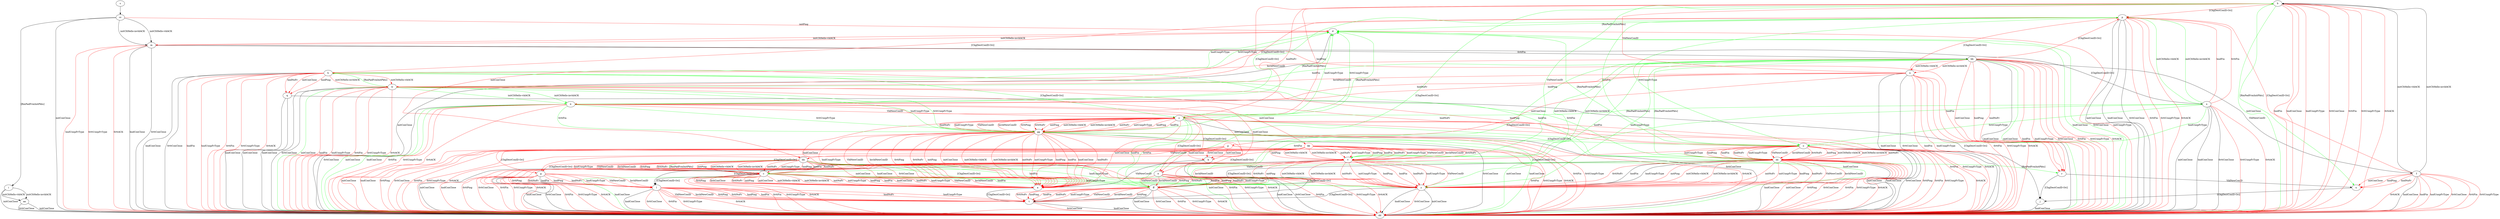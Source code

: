 digraph "" {
	a -> t	[key=0,
		label="[ChgDestConID-Ori] "];
	b -> p	[key=0,
		color=red,
		label="[ChgDestConID-Ori] "];
	b -> u	[key=0,
		color=green,
		label="[RmPadFrmInitPkts] "];
	b -> z	[key=0,
		color=red,
		label="hndPing "];
	b -> z	[key=1,
		color=red,
		label="hndNoFr "];
	b -> dd	[key=0,
		color=green,
		label="initConClose "];
	b -> dd	[key=1,
		color=red,
		label="hndFin "];
	b -> dd	[key=2,
		color=red,
		label="hndConClose "];
	b -> dd	[key=3,
		color=red,
		label="hndUnxpFrType "];
	b -> dd	[key=4,
		color=red,
		label="0rttConClose "];
	b -> dd	[key=5,
		color=red,
		label="0rttFin "];
	b -> dd	[key=6,
		color=red,
		label="0rttUnxpFrType "];
	b -> dd	[key=7,
		color=red,
		label="0rttACK "];
	b -> ff	[key=0,
		color=green,
		label="[ChgDestConID-Ori] "];
	b -> hh	[key=0,
		color=red,
		label="initConClose "];
	c -> a	[key=0,
		color=red,
		label="initPing "];
	c -> a	[key=1,
		color=red,
		label="initConClose "];
	c -> a	[key=2,
		color=red,
		label="initCltHello-vldACK "];
	c -> a	[key=3,
		color=red,
		label="initCltHello-invldACK "];
	c -> a	[key=4,
		color=red,
		label="initNoFr "];
	c -> a	[key=5,
		color=red,
		label="initUnxpFrType "];
	c -> a	[key=6,
		color=red,
		label="hndPing "];
	c -> a	[key=7,
		color=red,
		label="hndFin "];
	c -> a	[key=8,
		color=red,
		label="hndConClose "];
	c -> a	[key=9,
		color=red,
		label="hndNoFr "];
	c -> a	[key=10,
		color=red,
		label="hndUnxpFrType "];
	c -> a	[key=11,
		color=red,
		label="VldNewConID "];
	c -> a	[key=12,
		color=red,
		label="InvldNewConID "];
	c -> a	[key=13,
		color=red,
		label="0rttPing "];
	c -> a	[key=14,
		color=red,
		label="0rttConClose "];
	c -> a	[key=15,
		color=red,
		label="0rttNoFr "];
	c -> l	[key=0,
		label="[ChgDestConID-Ori] "];
	c -> y	[key=0,
		color=green,
		label="hndFin "];
	c -> y	[key=1,
		color=green,
		label="hndUnxpFrType "];
	c -> dd	[key=0,
		color=green,
		label="hndConClose "];
	c -> dd	[key=1,
		color=red,
		label="0rttFin "];
	c -> dd	[key=2,
		color=red,
		label="0rttUnxpFrType "];
	c -> dd	[key=3,
		color=red,
		label="0rttACK "];
	d -> m	[key=0,
		color=red,
		label="initCltHello-vldACK "];
	d -> m	[key=1,
		color=red,
		label="initCltHello-invldACK "];
	d -> dd	[key=0,
		label="initConClose "];
	d -> dd	[key=1,
		color=green,
		label="hndConClose "];
	d -> dd	[key=2,
		color=green,
		label="0rttConClose "];
	d -> dd	[key=3,
		color=red,
		label="initUnxpFrType "];
	e -> dd	[key=0,
		label="hndConClose "];
	e -> dd	[key=1,
		label="0rttConClose "];
	e -> dd	[key=2,
		color=red,
		label="0rttFin "];
	e -> dd	[key=3,
		color=red,
		label="0rttUnxpFrType "];
	e -> dd	[key=4,
		color=red,
		label="0rttACK "];
	e -> ff	[key=0,
		label="hndFin "];
	e -> ff	[key=1,
		color=red,
		label="hndPing "];
	e -> ff	[key=2,
		color=red,
		label="hndNoFr "];
	e -> ff	[key=3,
		color=red,
		label="hndUnxpFrType "];
	e -> ff	[key=4,
		color=red,
		label="VldNewConID "];
	e -> ff	[key=5,
		color=red,
		label="InvldNewConID "];
	e -> ff	[key=6,
		color=red,
		label="0rttPing "];
	e -> ff	[key=7,
		color=red,
		label="0rttNoFr "];
	f -> b	[key=0,
		label="initCltHello-vldACK "];
	f -> b	[key=1,
		label="initCltHello-invldACK "];
	f -> p	[key=0,
		color=red,
		label="[ChgDestConID-Ori] "];
	f -> u	[key=0,
		color=red,
		label="initConClose "];
	f -> u	[key=1,
		color=red,
		label="hndPing "];
	f -> u	[key=2,
		color=red,
		label="hndNoFr "];
	f -> dd	[key=0,
		label="hndConClose "];
	f -> dd	[key=1,
		color=red,
		label="hndFin "];
	f -> dd	[key=2,
		color=red,
		label="hndUnxpFrType "];
	f -> dd	[key=3,
		color=red,
		label="0rttConClose "];
	f -> dd	[key=4,
		color=red,
		label="0rttFin "];
	f -> dd	[key=5,
		color=red,
		label="0rttUnxpFrType "];
	f -> dd	[key=6,
		color=red,
		label="0rttACK "];
	g -> l	[key=0,
		label="hndFin "];
	g -> l	[key=1,
		color=red,
		label="hndPing "];
	g -> l	[key=2,
		color=red,
		label="hndNoFr "];
	g -> l	[key=3,
		color=red,
		label="hndUnxpFrType "];
	g -> l	[key=4,
		color=red,
		label="VldNewConID "];
	g -> l	[key=5,
		color=red,
		label="InvldNewConID "];
	g -> l	[key=6,
		color=red,
		label="0rttPing "];
	g -> l	[key=7,
		color=red,
		label="0rttNoFr "];
	g -> dd	[key=0,
		label="hndConClose "];
	g -> dd	[key=1,
		label="0rttConClose "];
	g -> dd	[key=2,
		color=red,
		label="0rttFin "];
	g -> dd	[key=3,
		color=red,
		label="0rttUnxpFrType "];
	g -> dd	[key=4,
		color=red,
		label="0rttACK "];
	h -> d	[key=0,
		color=green,
		label="hndUnxpFrType "];
	h -> d	[key=1,
		color=green,
		label="0rttUnxpFrType "];
	h -> p	[key=0,
		color=red,
		label="[ChgDestConID-Ori] "];
	h -> q	[key=0,
		color=red,
		label="initConClose "];
	h -> q	[key=1,
		color=red,
		label="hndPing "];
	h -> q	[key=2,
		color=red,
		label="hndNoFr "];
	h -> w	[key=0,
		color=red,
		label="initCltHello-vldACK "];
	h -> w	[key=1,
		color=red,
		label="initCltHello-invldACK "];
	h -> z	[key=0,
		color=green,
		label="[ChgDestConID-Ori] "];
	h -> dd	[key=0,
		label="hndConClose "];
	h -> dd	[key=1,
		label="0rttConClose "];
	h -> dd	[key=2,
		color=red,
		label="hndFin "];
	h -> dd	[key=3,
		color=red,
		label="hndUnxpFrType "];
	h -> dd	[key=4,
		color=red,
		label="0rttFin "];
	h -> dd	[key=5,
		color=red,
		label="0rttUnxpFrType "];
	h -> dd	[key=6,
		color=red,
		label="0rttACK "];
	h -> ee	[key=0,
		color=green,
		label="hndFin "];
	h -> ee	[key=1,
		color=green,
		label="0rttFin "];
	i -> aa	[key=0,
		label="initCltHello-vldACK "];
	i -> aa	[key=1,
		label="initCltHello-invldACK "];
	i -> dd	[key=0,
		label="initConClose "];
	j -> dd	[key=0,
		label="hndConClose "];
	k -> a	[key=0,
		label="VldNewConID "];
	k -> t	[key=0,
		label="[ChgDestConID-Ori] "];
	l -> t	[key=0,
		color=red,
		label="hndPing "];
	l -> t	[key=1,
		color=red,
		label="hndFin "];
	l -> t	[key=2,
		color=red,
		label="hndNoFr "];
	l -> t	[key=3,
		color=red,
		label="hndUnxpFrType "];
	l -> t	[key=4,
		color=red,
		label="VldNewConID "];
	l -> t	[key=5,
		color=red,
		label="InvldNewConID "];
	l -> t	[key=6,
		color=red,
		label="0rttPing "];
	l -> t	[key=7,
		color=red,
		label="0rttNoFr "];
	l -> dd	[key=0,
		label="hndConClose "];
	l -> dd	[key=1,
		color=red,
		label="0rttConClose "];
	l -> dd	[key=2,
		color=red,
		label="0rttFin "];
	l -> dd	[key=3,
		color=red,
		label="0rttUnxpFrType "];
	l -> dd	[key=4,
		color=red,
		label="0rttACK "];
	m -> r	[key=0,
		color=red,
		label="hndFin "];
	m -> x	[key=0,
		label="[ChgDestConID-Ori] "];
	m -> bb	[key=0,
		label="0rttFin "];
	m -> dd	[key=0,
		label="hndConClose "];
	m -> dd	[key=1,
		label="0rttConClose "];
	m -> dd	[key=2,
		color=red,
		label="hndUnxpFrType "];
	m -> dd	[key=3,
		color=red,
		label="0rttUnxpFrType "];
	m -> dd	[key=4,
		color=red,
		label="0rttACK "];
	n -> b	[key=0,
		color=red,
		label="VldNewConID "];
	n -> p	[key=0,
		color=red,
		label="[ChgDestConID-Ori] "];
	n -> w	[key=0,
		color=red,
		label="InvldNewConID "];
	n -> dd	[key=0,
		label="hndConClose "];
	n -> dd	[key=1,
		label="0rttConClose "];
	n -> dd	[key=2,
		color=red,
		label="hndFin "];
	n -> dd	[key=3,
		color=red,
		label="hndUnxpFrType "];
	n -> dd	[key=4,
		color=red,
		label="0rttFin "];
	n -> dd	[key=5,
		color=red,
		label="0rttUnxpFrType "];
	n -> dd	[key=6,
		color=red,
		label="0rttACK "];
	n -> ii	[key=0,
		color=red,
		label="hndPing "];
	n -> ii	[key=1,
		color=red,
		label="hndNoFr "];
	jj	[color=red];
	n -> jj	[key=0,
		color=red,
		label="initConClose "];
	o -> d	[key=0,
		color=green,
		label="[RmPadFrmInitPkts] "];
	o -> e	[key=0,
		color=red,
		label="[ChgDestConID-Ori] "];
	o -> dd	[key=0,
		label="initConClose "];
	o -> dd	[key=1,
		label="hndConClose "];
	o -> dd	[key=2,
		label="0rttConClose "];
	o -> dd	[key=3,
		color=red,
		label="0rttPing "];
	o -> dd	[key=4,
		color=red,
		label="0rttFin "];
	o -> dd	[key=5,
		color=red,
		label="0rttUnxpFrType "];
	o -> dd	[key=6,
		color=red,
		label="0rttACK "];
	o -> ee	[key=0,
		color=red,
		label="initPing "];
	o -> ee	[key=1,
		color=red,
		label="initCltHello-vldACK "];
	o -> ee	[key=2,
		color=red,
		label="initCltHello-invldACK "];
	o -> ee	[key=3,
		color=red,
		label="initNoFr "];
	o -> ee	[key=4,
		color=red,
		label="initUnxpFrType "];
	o -> ee	[key=5,
		color=red,
		label="hndPing "];
	o -> ee	[key=6,
		color=red,
		label="hndFin "];
	o -> ee	[key=7,
		color=red,
		label="hndNoFr "];
	o -> ee	[key=8,
		color=red,
		label="hndUnxpFrType "];
	o -> ee	[key=9,
		color=red,
		label="VldNewConID "];
	o -> ee	[key=10,
		color=red,
		label="InvldNewConID "];
	o -> ee	[key=11,
		color=red,
		label="0rttNoFr "];
	p -> d	[key=0,
		color=green,
		label="[RmPadFrmInitPkts] "];
	p -> o	[key=0,
		color=green,
		label="0rttFin "];
	p -> o	[key=1,
		color=green,
		label="0rttUnxpFrType "];
	p -> dd	[key=0,
		label="initConClose "];
	p -> dd	[key=1,
		label="hndConClose "];
	p -> dd	[key=2,
		label="0rttConClose "];
	p -> dd	[key=3,
		color=red,
		label="0rttFin "];
	p -> dd	[key=4,
		color=red,
		label="0rttUnxpFrType "];
	p -> dd	[key=5,
		color=red,
		label="0rttACK "];
	q -> j	[key=0,
		label="[ChgDestConID-Ori] "];
	q -> dd	[key=0,
		label="initConClose "];
	q -> dd	[key=1,
		label="hndConClose "];
	r -> j	[key=0,
		label="[ChgDestConID-Ori] "];
	r -> u	[key=0,
		label="VldNewConID "];
	s -> cc	[key=0];
	t -> dd	[key=0,
		label="hndConClose "];
	t -> dd	[key=1,
		color=red,
		label="0rttConClose "];
	u -> j	[key=0,
		label="[ChgDestConID-Ori] "];
	v -> b	[key=0,
		color=green,
		label="VldNewConID "];
	v -> l	[key=0,
		label="[ChgDestConID-Ori] "];
	v -> r	[key=0,
		color=green,
		label="[RmPadFrmInitPkts] "];
	v -> y	[key=0,
		color=red,
		label="initPing "];
	v -> y	[key=1,
		color=red,
		label="initCltHello-vldACK "];
	v -> y	[key=2,
		color=red,
		label="initCltHello-invldACK "];
	v -> y	[key=3,
		color=red,
		label="initNoFr "];
	v -> y	[key=4,
		color=red,
		label="initUnxpFrType "];
	v -> y	[key=5,
		color=red,
		label="hndPing "];
	v -> y	[key=6,
		color=red,
		label="hndFin "];
	v -> y	[key=7,
		color=red,
		label="hndNoFr "];
	v -> y	[key=8,
		color=red,
		label="hndUnxpFrType "];
	v -> y	[key=9,
		color=red,
		label="VldNewConID "];
	v -> y	[key=10,
		color=red,
		label="InvldNewConID "];
	v -> y	[key=11,
		color=red,
		label="0rttNoFr "];
	v -> dd	[key=0,
		label="initConClose "];
	v -> dd	[key=1,
		color=red,
		label="hndConClose "];
	v -> dd	[key=2,
		color=red,
		label="0rttPing "];
	v -> dd	[key=3,
		color=red,
		label="0rttConClose "];
	v -> dd	[key=4,
		color=red,
		label="0rttFin "];
	v -> dd	[key=5,
		color=red,
		label="0rttUnxpFrType "];
	v -> dd	[key=6,
		color=red,
		label="0rttACK "];
	w -> h	[key=0,
		color=green,
		label="[RmPadFrmInitPkts] "];
	w -> o	[key=0,
		color=red,
		label="hndPing "];
	w -> o	[key=1,
		color=red,
		label="hndNoFr "];
	w -> p	[key=0,
		color=red,
		label="[ChgDestConID-Ori] "];
	w -> bb	[key=0,
		color=green,
		label="hndFin "];
	w -> dd	[key=0,
		label="hndConClose "];
	w -> dd	[key=1,
		label="0rttConClose "];
	w -> dd	[key=2,
		color=green,
		label="initConClose "];
	w -> dd	[key=3,
		color=red,
		label="hndFin "];
	w -> dd	[key=4,
		color=red,
		label="hndUnxpFrType "];
	w -> dd	[key=5,
		color=red,
		label="0rttFin "];
	w -> dd	[key=6,
		color=red,
		label="0rttUnxpFrType "];
	w -> dd	[key=7,
		color=red,
		label="0rttACK "];
	w -> gg	[key=0,
		color=green,
		label="hndUnxpFrType "];
	w -> gg	[key=1,
		color=green,
		label="0rttUnxpFrType "];
	w -> ii	[key=0,
		color=green,
		label="initCltHello-vldACK "];
	w -> ii	[key=1,
		color=green,
		label="initCltHello-invldACK "];
	kk	[color=red];
	w -> kk	[key=0,
		color=red,
		label="initConClose "];
	x -> o	[key=0,
		color=green,
		label="hndUnxpFrType "];
	x -> o	[key=1,
		color=green,
		label="0rttUnxpFrType "];
	x -> p	[key=0,
		color=green,
		label="initCltHello-vldACK "];
	x -> p	[key=1,
		color=green,
		label="initCltHello-invldACK "];
	x -> p	[key=2,
		color=red,
		label="hndFin "];
	x -> p	[key=3,
		color=red,
		label="0rttFin "];
	x -> z	[key=0,
		color=green,
		label="[RmPadFrmInitPkts] "];
	x -> dd	[key=0,
		label="initConClose "];
	x -> dd	[key=1,
		label="hndConClose "];
	x -> dd	[key=2,
		label="0rttConClose "];
	x -> dd	[key=3,
		color=red,
		label="0rttUnxpFrType "];
	x -> dd	[key=4,
		color=red,
		label="0rttACK "];
	x -> ff	[key=0,
		color=green,
		label="0rttFin "];
	y -> t	[key=0,
		label="[ChgDestConID-Ori] "];
	y -> dd	[key=0,
		label="initConClose "];
	y -> dd	[key=1,
		label="hndConClose "];
	y -> dd	[key=2,
		color=red,
		label="0rttConClose "];
	z -> a	[key=0,
		color=red,
		label="initConClose "];
	z -> a	[key=1,
		color=red,
		label="hndConClose "];
	z -> d	[key=0,
		color=green,
		label="hndUnxpFrType "];
	z -> d	[key=1,
		color=green,
		label="0rttUnxpFrType "];
	z -> e	[key=0,
		color=red,
		label="[ChgDestConID-Ori] "];
	z -> dd	[key=0,
		label="0rttConClose "];
	z -> dd	[key=1,
		color=green,
		label="hndConClose "];
	z -> dd	[key=2,
		color=red,
		label="0rttFin "];
	z -> dd	[key=3,
		color=red,
		label="0rttUnxpFrType "];
	z -> dd	[key=4,
		color=red,
		label="0rttACK "];
	z -> ff	[key=0,
		color=green,
		label="hndFin "];
	z -> ff	[key=1,
		color=green,
		label="0rttFin "];
	z -> gg	[key=0,
		color=red,
		label="initPing "];
	z -> gg	[key=1,
		color=red,
		label="initCltHello-vldACK "];
	z -> gg	[key=2,
		color=red,
		label="initCltHello-invldACK "];
	z -> gg	[key=3,
		color=red,
		label="initNoFr "];
	z -> gg	[key=4,
		color=red,
		label="initUnxpFrType "];
	z -> gg	[key=5,
		color=red,
		label="hndPing "];
	z -> gg	[key=6,
		color=red,
		label="hndFin "];
	z -> gg	[key=7,
		color=red,
		label="hndNoFr "];
	z -> gg	[key=8,
		color=red,
		label="hndUnxpFrType "];
	z -> gg	[key=9,
		color=red,
		label="VldNewConID "];
	z -> gg	[key=10,
		color=red,
		label="InvldNewConID "];
	z -> gg	[key=11,
		color=red,
		label="0rttPing "];
	z -> gg	[key=12,
		color=red,
		label="0rttNoFr "];
	aa -> dd	[key=0,
		label="initConClose "];
	aa -> dd	[key=1,
		label="0rttConClose "];
	bb -> f	[key=0,
		label="VldNewConID "];
	bb -> h	[key=0,
		color=red,
		label="InvldNewConID "];
	bb -> n	[key=0,
		color=red,
		label="initCltHello-vldACK "];
	bb -> n	[key=1,
		color=red,
		label="initCltHello-invldACK "];
	bb -> p	[key=0,
		color=red,
		label="[ChgDestConID-Ori] "];
	bb -> r	[key=0,
		color=red,
		label="initConClose "];
	bb -> r	[key=1,
		color=red,
		label="hndPing "];
	bb -> r	[key=2,
		color=red,
		label="hndNoFr "];
	bb -> v	[key=0,
		color=green,
		label="initCltHello-vldACK "];
	bb -> v	[key=1,
		color=green,
		label="initCltHello-invldACK "];
	bb -> y	[key=0,
		color=green,
		label="hndFin "];
	bb -> y	[key=1,
		color=green,
		label="hndUnxpFrType "];
	bb -> dd	[key=0,
		label="hndConClose "];
	bb -> dd	[key=1,
		color=green,
		label="initConClose "];
	bb -> dd	[key=2,
		color=red,
		label="hndFin "];
	bb -> dd	[key=3,
		color=red,
		label="hndUnxpFrType "];
	bb -> dd	[key=4,
		color=red,
		label="0rttConClose "];
	bb -> dd	[key=5,
		color=red,
		label="0rttFin "];
	bb -> dd	[key=6,
		color=red,
		label="0rttUnxpFrType "];
	bb -> dd	[key=7,
		color=red,
		label="0rttACK "];
	bb -> ee	[key=0,
		color=green,
		label="[RmPadFrmInitPkts] "];
	bb -> ff	[key=0,
		color=green,
		label="[ChgDestConID-Ori] "];
	cc -> d	[key=0,
		color=red,
		label="initPing "];
	cc -> i	[key=0,
		label="[RmPadFrmInitPkts] "];
	cc -> m	[key=0,
		label="initCltHello-vldACK "];
	cc -> m	[key=1,
		label="initCltHello-invldACK "];
	cc -> dd	[key=0,
		label="initConClose "];
	ee -> c	[key=0,
		color=green,
		label="VldNewConID "];
	ee -> y	[key=0,
		label="hndFin "];
	ee -> y	[key=1,
		label="hndUnxpFrType "];
	ee -> y	[key=2,
		color=red,
		label="initPing "];
	ee -> y	[key=3,
		color=red,
		label="initCltHello-vldACK "];
	ee -> y	[key=4,
		color=red,
		label="initCltHello-invldACK "];
	ee -> y	[key=5,
		color=red,
		label="initNoFr "];
	ee -> y	[key=6,
		color=red,
		label="initUnxpFrType "];
	ee -> y	[key=7,
		color=red,
		label="hndPing "];
	ee -> y	[key=8,
		color=red,
		label="hndNoFr "];
	ee -> y	[key=9,
		color=red,
		label="VldNewConID "];
	ee -> y	[key=10,
		color=red,
		label="InvldNewConID "];
	ee -> y	[key=11,
		color=red,
		label="0rttNoFr "];
	ee -> dd	[key=0,
		label="hndConClose "];
	ee -> dd	[key=1,
		color=red,
		label="initConClose "];
	ee -> dd	[key=2,
		color=red,
		label="0rttPing "];
	ee -> dd	[key=3,
		color=red,
		label="0rttConClose "];
	ee -> dd	[key=4,
		color=red,
		label="0rttFin "];
	ee -> dd	[key=5,
		color=red,
		label="0rttUnxpFrType "];
	ee -> dd	[key=6,
		color=red,
		label="0rttACK "];
	ee -> ff	[key=0,
		label="[ChgDestConID-Ori] "];
	ff -> t	[key=0,
		color=red,
		label="hndPing "];
	ff -> t	[key=1,
		color=red,
		label="hndFin "];
	ff -> t	[key=2,
		color=red,
		label="hndNoFr "];
	ff -> t	[key=3,
		color=red,
		label="hndUnxpFrType "];
	ff -> t	[key=4,
		color=red,
		label="VldNewConID "];
	ff -> t	[key=5,
		color=red,
		label="InvldNewConID "];
	ff -> t	[key=6,
		color=red,
		label="0rttPing "];
	ff -> t	[key=7,
		color=red,
		label="0rttNoFr "];
	ff -> dd	[key=0,
		label="hndConClose "];
	ff -> dd	[key=1,
		color=red,
		label="0rttConClose "];
	ff -> dd	[key=2,
		color=red,
		label="0rttFin "];
	ff -> dd	[key=3,
		color=red,
		label="0rttUnxpFrType "];
	ff -> dd	[key=4,
		color=red,
		label="0rttACK "];
	gg -> a	[key=0,
		color=red,
		label="initPing "];
	gg -> a	[key=1,
		color=red,
		label="initConClose "];
	gg -> a	[key=2,
		color=red,
		label="initCltHello-vldACK "];
	gg -> a	[key=3,
		color=red,
		label="initCltHello-invldACK "];
	gg -> a	[key=4,
		color=red,
		label="initNoFr "];
	gg -> a	[key=5,
		color=red,
		label="initUnxpFrType "];
	gg -> a	[key=6,
		color=red,
		label="hndPing "];
	gg -> a	[key=7,
		color=red,
		label="hndFin "];
	gg -> a	[key=8,
		color=red,
		label="hndConClose "];
	gg -> a	[key=9,
		color=red,
		label="hndNoFr "];
	gg -> a	[key=10,
		color=red,
		label="hndUnxpFrType "];
	gg -> a	[key=11,
		color=red,
		label="VldNewConID "];
	gg -> a	[key=12,
		color=red,
		label="InvldNewConID "];
	gg -> a	[key=13,
		color=red,
		label="0rttPing "];
	gg -> a	[key=14,
		color=red,
		label="0rttNoFr "];
	gg -> d	[key=0,
		color=green,
		label="[RmPadFrmInitPkts] "];
	gg -> o	[key=0,
		color=green,
		label="[ChgDestConID-Ori] "];
	gg -> dd	[key=0,
		label="0rttConClose "];
	gg -> dd	[key=1,
		color=green,
		label="initConClose "];
	gg -> dd	[key=2,
		color=green,
		label="hndConClose "];
	gg -> dd	[key=3,
		color=red,
		label="0rttFin "];
	gg -> dd	[key=4,
		color=red,
		label="0rttUnxpFrType "];
	gg -> dd	[key=5,
		color=red,
		label="0rttACK "];
	gg -> ff	[key=0,
		color=red,
		label="[ChgDestConID-Ori] "];
	hh -> a	[key=0,
		color=red,
		label="initConClose "];
	hh -> a	[key=1,
		color=red,
		label="hndConClose "];
	hh -> a	[key=2,
		color=red,
		label="0rttConClose "];
	hh -> c	[key=0,
		color=green,
		label="[RmPadFrmInitPkts] "];
	hh -> c	[key=1,
		color=red,
		label="initPing "];
	hh -> c	[key=2,
		color=red,
		label="initCltHello-vldACK "];
	hh -> c	[key=3,
		color=red,
		label="initCltHello-invldACK "];
	hh -> c	[key=4,
		color=red,
		label="initNoFr "];
	hh -> c	[key=5,
		color=red,
		label="initUnxpFrType "];
	hh -> c	[key=6,
		color=red,
		label="hndPing "];
	hh -> c	[key=7,
		color=red,
		label="hndFin "];
	hh -> c	[key=8,
		color=red,
		label="hndNoFr "];
	hh -> c	[key=9,
		color=red,
		label="hndUnxpFrType "];
	hh -> c	[key=10,
		color=red,
		label="VldNewConID "];
	hh -> c	[key=11,
		color=red,
		label="InvldNewConID "];
	hh -> c	[key=12,
		color=red,
		label="0rttPing "];
	hh -> c	[key=13,
		color=red,
		label="0rttNoFr "];
	hh -> g	[key=0,
		color=red,
		label="[ChgDestConID-Ori] "];
	hh -> y	[key=0,
		color=green,
		label="hndFin "];
	hh -> y	[key=1,
		color=green,
		label="hndUnxpFrType "];
	hh -> dd	[key=0,
		color=green,
		label="initConClose "];
	hh -> dd	[key=1,
		color=red,
		label="0rttFin "];
	hh -> dd	[key=2,
		color=red,
		label="0rttUnxpFrType "];
	hh -> dd	[key=3,
		color=red,
		label="0rttACK "];
	hh -> ff	[key=0,
		color=green,
		label="[ChgDestConID-Ori] "];
	ii -> d	[key=0,
		color=green,
		label="[RmPadFrmInitPkts] "];
	ii -> e	[key=0,
		color=red,
		label="[ChgDestConID-Ori] "];
	ii -> k	[key=0,
		color=red,
		label="initConClose "];
	ii -> k	[key=1,
		color=red,
		label="hndConClose "];
	ii -> p	[key=0,
		color=green,
		label="[ChgDestConID-Ori] "];
	ii -> z	[key=0,
		color=red,
		label="VldNewConID "];
	ii -> dd	[key=0,
		label="0rttConClose "];
	ii -> dd	[key=1,
		color=green,
		label="initConClose "];
	ii -> dd	[key=2,
		color=green,
		label="hndConClose "];
	ii -> dd	[key=3,
		color=red,
		label="0rttFin "];
	ii -> dd	[key=4,
		color=red,
		label="0rttUnxpFrType "];
	ii -> dd	[key=5,
		color=red,
		label="0rttACK "];
	ii -> gg	[key=0,
		color=green,
		label="0rttFin "];
	ii -> gg	[key=1,
		color=green,
		label="0rttUnxpFrType "];
	jj -> g	[key=0,
		color=red,
		label="[ChgDestConID-Ori] "];
	jj -> k	[key=0,
		color=red,
		label="initConClose "];
	jj -> k	[key=1,
		color=red,
		label="hndConClose "];
	jj -> k	[key=2,
		color=red,
		label="0rttConClose "];
	jj -> dd	[key=0,
		color=red,
		label="0rttFin "];
	jj -> dd	[key=1,
		color=red,
		label="0rttUnxpFrType "];
	jj -> dd	[key=2,
		color=red,
		label="0rttACK "];
	jj -> hh	[key=0,
		color=red,
		label="VldNewConID "];
	kk -> g	[key=0,
		color=red,
		label="[ChgDestConID-Ori] "];
	kk -> v	[key=0,
		color=red,
		label="initPing "];
	kk -> v	[key=1,
		color=red,
		label="initCltHello-vldACK "];
	kk -> v	[key=2,
		color=red,
		label="initCltHello-invldACK "];
	kk -> v	[key=3,
		color=red,
		label="initNoFr "];
	kk -> v	[key=4,
		color=red,
		label="initUnxpFrType "];
	kk -> v	[key=5,
		color=red,
		label="hndPing "];
	kk -> v	[key=6,
		color=red,
		label="hndFin "];
	kk -> v	[key=7,
		color=red,
		label="hndNoFr "];
	kk -> v	[key=8,
		color=red,
		label="hndUnxpFrType "];
	kk -> v	[key=9,
		color=red,
		label="VldNewConID "];
	kk -> v	[key=10,
		color=red,
		label="InvldNewConID "];
	kk -> v	[key=11,
		color=red,
		label="0rttNoFr "];
	kk -> dd	[key=0,
		color=red,
		label="initConClose "];
	kk -> dd	[key=1,
		color=red,
		label="hndConClose "];
	kk -> dd	[key=2,
		color=red,
		label="0rttPing "];
	kk -> dd	[key=3,
		color=red,
		label="0rttConClose "];
	kk -> dd	[key=4,
		color=red,
		label="0rttFin "];
	kk -> dd	[key=5,
		color=red,
		label="0rttUnxpFrType "];
	kk -> dd	[key=6,
		color=red,
		label="0rttACK "];
}
